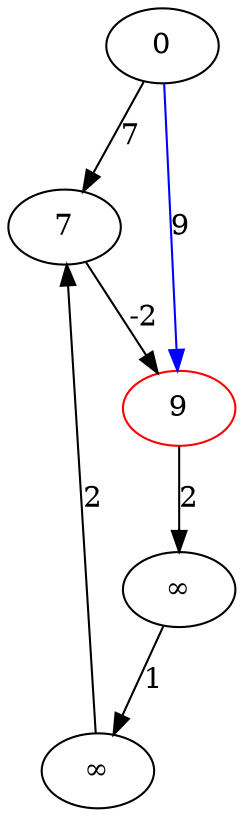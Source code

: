 strict digraph {
	0 -> 1 [label=7]
	0 -> 3 [label=9]
	1 -> 3 [label=-2]
	2 -> 4 [label=1]
	3 -> 2 [label=2]
	4 -> 1 [label=2]
	0 [label=0]
	1 [label=7]
	2 [label=∞]
	3 [label=9]
	4 [label=∞]
	0 -> 3 [label=9] [color=blue]
	3 [label=9] [color=red]
}
